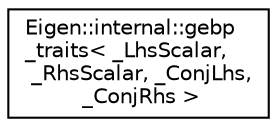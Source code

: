 digraph "Graphical Class Hierarchy"
{
  edge [fontname="Helvetica",fontsize="10",labelfontname="Helvetica",labelfontsize="10"];
  node [fontname="Helvetica",fontsize="10",shape=record];
  rankdir="LR";
  Node1 [label="Eigen::internal::gebp\l_traits\< _LhsScalar,\l _RhsScalar, _ConjLhs,\l _ConjRhs \>",height=0.2,width=0.4,color="black", fillcolor="white", style="filled",URL="$class_eigen_1_1internal_1_1gebp__traits.html"];
}
